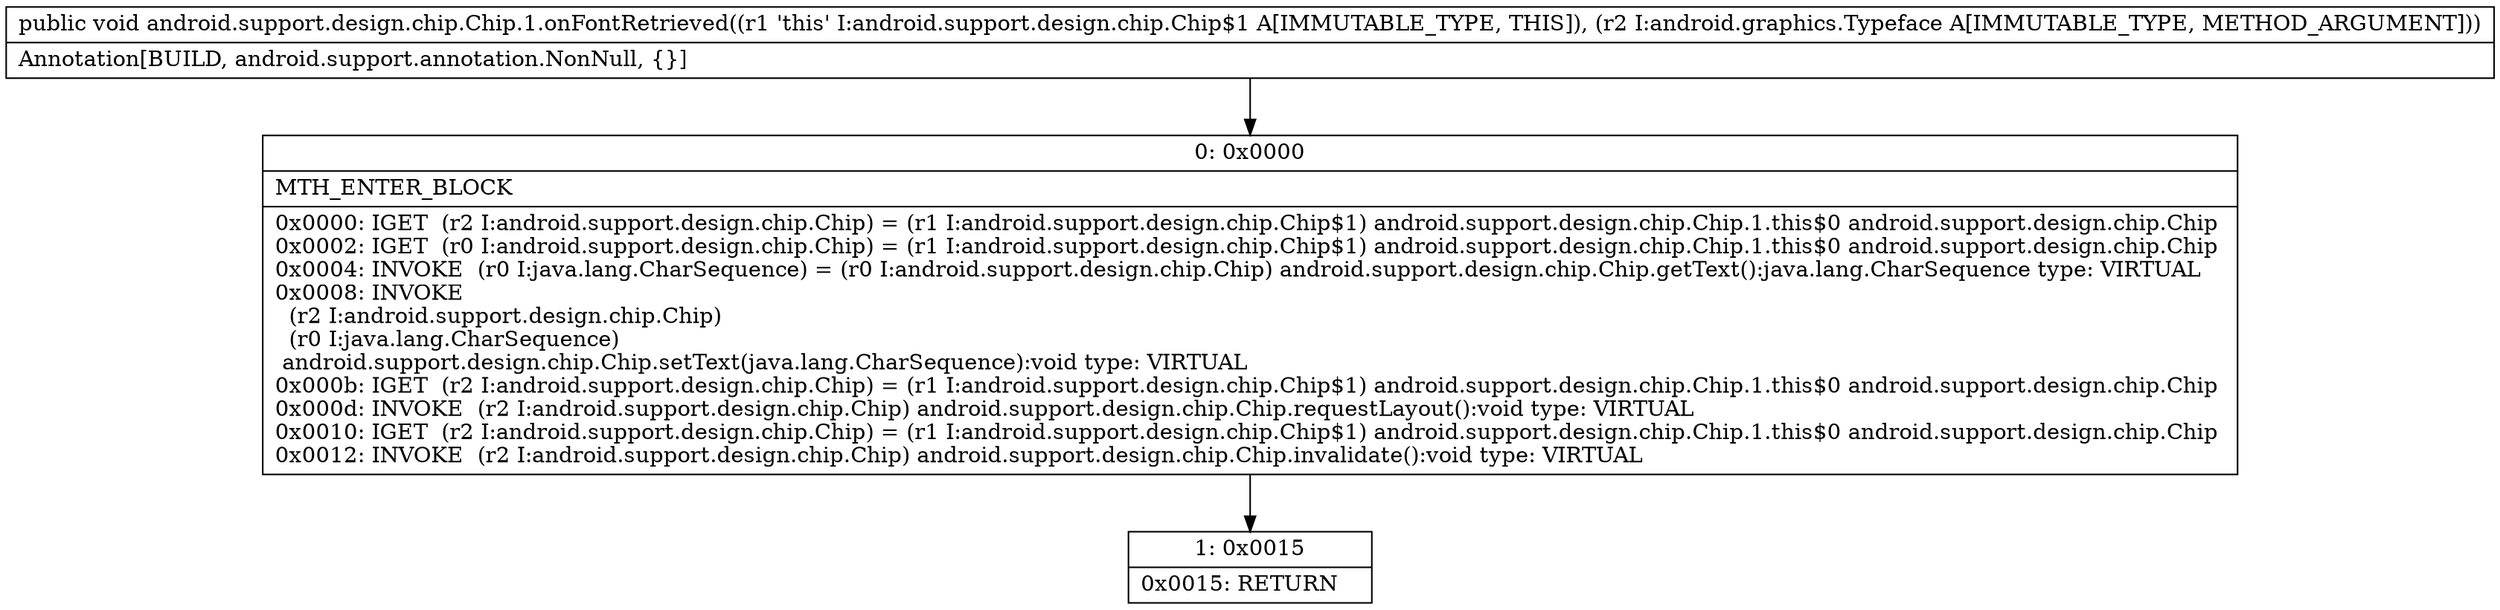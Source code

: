 digraph "CFG forandroid.support.design.chip.Chip.1.onFontRetrieved(Landroid\/graphics\/Typeface;)V" {
Node_0 [shape=record,label="{0\:\ 0x0000|MTH_ENTER_BLOCK\l|0x0000: IGET  (r2 I:android.support.design.chip.Chip) = (r1 I:android.support.design.chip.Chip$1) android.support.design.chip.Chip.1.this$0 android.support.design.chip.Chip \l0x0002: IGET  (r0 I:android.support.design.chip.Chip) = (r1 I:android.support.design.chip.Chip$1) android.support.design.chip.Chip.1.this$0 android.support.design.chip.Chip \l0x0004: INVOKE  (r0 I:java.lang.CharSequence) = (r0 I:android.support.design.chip.Chip) android.support.design.chip.Chip.getText():java.lang.CharSequence type: VIRTUAL \l0x0008: INVOKE  \l  (r2 I:android.support.design.chip.Chip)\l  (r0 I:java.lang.CharSequence)\l android.support.design.chip.Chip.setText(java.lang.CharSequence):void type: VIRTUAL \l0x000b: IGET  (r2 I:android.support.design.chip.Chip) = (r1 I:android.support.design.chip.Chip$1) android.support.design.chip.Chip.1.this$0 android.support.design.chip.Chip \l0x000d: INVOKE  (r2 I:android.support.design.chip.Chip) android.support.design.chip.Chip.requestLayout():void type: VIRTUAL \l0x0010: IGET  (r2 I:android.support.design.chip.Chip) = (r1 I:android.support.design.chip.Chip$1) android.support.design.chip.Chip.1.this$0 android.support.design.chip.Chip \l0x0012: INVOKE  (r2 I:android.support.design.chip.Chip) android.support.design.chip.Chip.invalidate():void type: VIRTUAL \l}"];
Node_1 [shape=record,label="{1\:\ 0x0015|0x0015: RETURN   \l}"];
MethodNode[shape=record,label="{public void android.support.design.chip.Chip.1.onFontRetrieved((r1 'this' I:android.support.design.chip.Chip$1 A[IMMUTABLE_TYPE, THIS]), (r2 I:android.graphics.Typeface A[IMMUTABLE_TYPE, METHOD_ARGUMENT]))  | Annotation[BUILD, android.support.annotation.NonNull, \{\}]\l}"];
MethodNode -> Node_0;
Node_0 -> Node_1;
}

